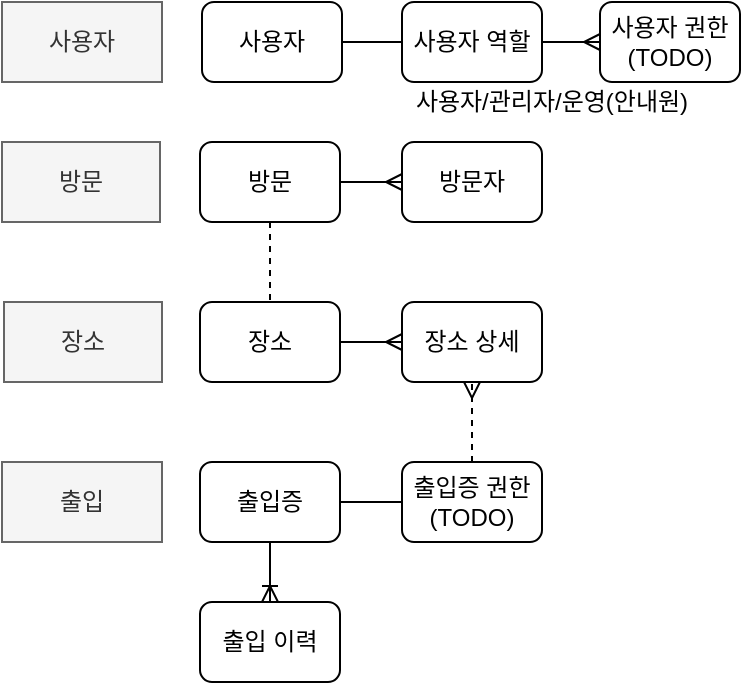 <mxfile version="20.8.13" type="github" pages="2">
  <diagram id="QWwP9Un5VEoM2CtCBYVc" name="도메인 설계">
    <mxGraphModel dx="1195" dy="643" grid="1" gridSize="10" guides="1" tooltips="1" connect="1" arrows="1" fold="1" page="1" pageScale="1" pageWidth="827" pageHeight="1169" math="0" shadow="0">
      <root>
        <mxCell id="0" />
        <mxCell id="1" parent="0" />
        <mxCell id="nuHGvQJRG9zkDbSU7fZk-6" style="edgeStyle=orthogonalEdgeStyle;rounded=0;orthogonalLoop=1;jettySize=auto;html=1;endArrow=none;endFill=0;" edge="1" parent="1" source="754lN28qkboRCpMjGShJ-2" target="7zh3elqIhpMzew2DsxGV-3">
          <mxGeometry relative="1" as="geometry" />
        </mxCell>
        <mxCell id="754lN28qkboRCpMjGShJ-2" value="사용자" style="rounded=1;whiteSpace=wrap;html=1;" vertex="1" parent="1">
          <mxGeometry x="180" y="160" width="70" height="40" as="geometry" />
        </mxCell>
        <mxCell id="nuHGvQJRG9zkDbSU7fZk-1" style="edgeStyle=orthogonalEdgeStyle;rounded=0;orthogonalLoop=1;jettySize=auto;html=1;endArrow=ERmany;endFill=0;" edge="1" parent="1" source="754lN28qkboRCpMjGShJ-3" target="754lN28qkboRCpMjGShJ-4">
          <mxGeometry relative="1" as="geometry" />
        </mxCell>
        <mxCell id="fznWMXSnLKprS9Knl2TP-5" value="" style="edgeStyle=orthogonalEdgeStyle;rounded=0;orthogonalLoop=1;jettySize=auto;html=1;endArrow=none;endFill=0;dashed=1;" edge="1" parent="1" source="754lN28qkboRCpMjGShJ-3" target="754lN28qkboRCpMjGShJ-5">
          <mxGeometry relative="1" as="geometry" />
        </mxCell>
        <mxCell id="754lN28qkboRCpMjGShJ-3" value="방문" style="rounded=1;whiteSpace=wrap;html=1;" vertex="1" parent="1">
          <mxGeometry x="179" y="230" width="70" height="40" as="geometry" />
        </mxCell>
        <mxCell id="754lN28qkboRCpMjGShJ-4" value="방문자" style="rounded=1;whiteSpace=wrap;html=1;" vertex="1" parent="1">
          <mxGeometry x="280" y="230" width="70" height="40" as="geometry" />
        </mxCell>
        <mxCell id="mANpEM9BRWnPySVVCeZb-6" value="" style="edgeStyle=orthogonalEdgeStyle;rounded=0;orthogonalLoop=1;jettySize=auto;html=1;endArrow=ERmany;endFill=0;" edge="1" parent="1" source="754lN28qkboRCpMjGShJ-5" target="mANpEM9BRWnPySVVCeZb-3">
          <mxGeometry relative="1" as="geometry" />
        </mxCell>
        <mxCell id="754lN28qkboRCpMjGShJ-5" value="장소" style="rounded=1;whiteSpace=wrap;html=1;" vertex="1" parent="1">
          <mxGeometry x="179" y="310" width="70" height="40" as="geometry" />
        </mxCell>
        <mxCell id="nuHGvQJRG9zkDbSU7fZk-5" value="" style="edgeStyle=orthogonalEdgeStyle;rounded=0;orthogonalLoop=1;jettySize=auto;html=1;endArrow=ERoneToMany;endFill=0;" edge="1" parent="1" source="754lN28qkboRCpMjGShJ-6" target="754lN28qkboRCpMjGShJ-7">
          <mxGeometry relative="1" as="geometry" />
        </mxCell>
        <mxCell id="fznWMXSnLKprS9Knl2TP-2" style="edgeStyle=orthogonalEdgeStyle;rounded=0;orthogonalLoop=1;jettySize=auto;html=1;endArrow=none;endFill=0;" edge="1" parent="1" source="754lN28qkboRCpMjGShJ-6" target="45QE940-bAWuQuqqXRJ4-1">
          <mxGeometry relative="1" as="geometry" />
        </mxCell>
        <mxCell id="754lN28qkboRCpMjGShJ-6" value="출입증" style="rounded=1;whiteSpace=wrap;html=1;" vertex="1" parent="1">
          <mxGeometry x="179" y="390" width="70" height="40" as="geometry" />
        </mxCell>
        <mxCell id="754lN28qkboRCpMjGShJ-7" value="출입 이력" style="rounded=1;whiteSpace=wrap;html=1;" vertex="1" parent="1">
          <mxGeometry x="179" y="460" width="70" height="40" as="geometry" />
        </mxCell>
        <mxCell id="7zh3elqIhpMzew2DsxGV-2" value="사용자" style="rounded=0;whiteSpace=wrap;html=1;fillColor=#f5f5f5;fontColor=#333333;strokeColor=#666666;" vertex="1" parent="1">
          <mxGeometry x="80" y="160" width="80" height="40" as="geometry" />
        </mxCell>
        <mxCell id="mVQLeRHQkwx-bpA9HWeW-2" style="edgeStyle=orthogonalEdgeStyle;rounded=0;orthogonalLoop=1;jettySize=auto;html=1;entryX=0;entryY=0.5;entryDx=0;entryDy=0;endArrow=ERmany;endFill=0;" edge="1" parent="1" source="7zh3elqIhpMzew2DsxGV-3" target="mVQLeRHQkwx-bpA9HWeW-1">
          <mxGeometry relative="1" as="geometry" />
        </mxCell>
        <mxCell id="7zh3elqIhpMzew2DsxGV-3" value="사용자 역할" style="rounded=1;whiteSpace=wrap;html=1;" vertex="1" parent="1">
          <mxGeometry x="280" y="160" width="70" height="40" as="geometry" />
        </mxCell>
        <mxCell id="7zh3elqIhpMzew2DsxGV-5" value="방문" style="rounded=0;whiteSpace=wrap;html=1;fillColor=#f5f5f5;fontColor=#333333;strokeColor=#666666;" vertex="1" parent="1">
          <mxGeometry x="80" y="230" width="79" height="40" as="geometry" />
        </mxCell>
        <mxCell id="7zh3elqIhpMzew2DsxGV-6" value="출입" style="rounded=0;whiteSpace=wrap;html=1;fillColor=#f5f5f5;fontColor=#333333;strokeColor=#666666;" vertex="1" parent="1">
          <mxGeometry x="80" y="390" width="80" height="40" as="geometry" />
        </mxCell>
        <mxCell id="nuHGvQJRG9zkDbSU7fZk-7" value="사용자/관리자/운영(안내원)" style="text;html=1;strokeColor=none;fillColor=none;align=center;verticalAlign=middle;whiteSpace=wrap;rounded=0;" vertex="1" parent="1">
          <mxGeometry x="280" y="200" width="150" height="20" as="geometry" />
        </mxCell>
        <mxCell id="mANpEM9BRWnPySVVCeZb-2" style="edgeStyle=orthogonalEdgeStyle;rounded=0;orthogonalLoop=1;jettySize=auto;html=1;dashed=1;endArrow=ERmany;endFill=0;exitX=0.5;exitY=0;exitDx=0;exitDy=0;" edge="1" parent="1" source="45QE940-bAWuQuqqXRJ4-1" target="mANpEM9BRWnPySVVCeZb-3">
          <mxGeometry relative="1" as="geometry">
            <mxPoint x="370" y="330" as="targetPoint" />
          </mxGeometry>
        </mxCell>
        <mxCell id="45QE940-bAWuQuqqXRJ4-1" value="출입증 권한&lt;br&gt;(TODO)" style="rounded=1;whiteSpace=wrap;html=1;" vertex="1" parent="1">
          <mxGeometry x="280" y="390" width="70" height="40" as="geometry" />
        </mxCell>
        <mxCell id="GT3uJ5BZ59MgCRdHWCaQ-5" value="장소" style="rounded=0;whiteSpace=wrap;html=1;fillColor=#f5f5f5;fontColor=#333333;strokeColor=#666666;" vertex="1" parent="1">
          <mxGeometry x="81" y="310" width="79" height="40" as="geometry" />
        </mxCell>
        <mxCell id="mANpEM9BRWnPySVVCeZb-3" value="장소 상세" style="rounded=1;whiteSpace=wrap;html=1;" vertex="1" parent="1">
          <mxGeometry x="280" y="310" width="70" height="40" as="geometry" />
        </mxCell>
        <mxCell id="mVQLeRHQkwx-bpA9HWeW-1" value="사용자 권한&lt;br&gt;(TODO)" style="rounded=1;whiteSpace=wrap;html=1;" vertex="1" parent="1">
          <mxGeometry x="379" y="160" width="70" height="40" as="geometry" />
        </mxCell>
      </root>
    </mxGraphModel>
  </diagram>
  <diagram name="엔티티 설계" id="v9lChKMNQOOXa1DIPYGH">
    <mxGraphModel dx="1687" dy="907" grid="1" gridSize="10" guides="1" tooltips="1" connect="1" arrows="1" fold="1" page="1" pageScale="1" pageWidth="827" pageHeight="1169" math="0" shadow="0">
      <root>
        <mxCell id="0" />
        <mxCell id="1" parent="0" />
        <mxCell id="ty4rF7quQ8077Q7QjKNq-1" value="사용자(User)" style="swimlane;whiteSpace=wrap;html=1;startSize=23;fillColor=#eeeeee;strokeColor=#36393d;" vertex="1" parent="1">
          <mxGeometry x="120" y="40" width="340" height="320" as="geometry" />
        </mxCell>
        <mxCell id="ty4rF7quQ8077Q7QjKNq-2" value="행동" style="swimlane;fontStyle=0;childLayout=stackLayout;horizontal=1;startSize=20;horizontalStack=0;resizeParent=1;resizeParentMax=0;resizeLast=0;collapsible=1;marginBottom=0;whiteSpace=wrap;html=1;fillColor=#f5f5f5;strokeColor=#666666;fontColor=#333333;" vertex="1" parent="ty4rF7quQ8077Q7QjKNq-1">
          <mxGeometry x="19" y="200" width="300" height="50" as="geometry" />
        </mxCell>
        <mxCell id="ty4rF7quQ8077Q7QjKNq-4" value="CRUD" style="text;strokeColor=none;fillColor=none;align=left;verticalAlign=middle;spacingLeft=4;spacingRight=4;overflow=hidden;points=[[0,0.5],[1,0.5]];portConstraint=eastwest;rotatable=0;whiteSpace=wrap;html=1;" vertex="1" parent="ty4rF7quQ8077Q7QjKNq-2">
          <mxGeometry y="20" width="300" height="30" as="geometry" />
        </mxCell>
        <object label="속성" id="ty4rF7quQ8077Q7QjKNq-6">
          <mxCell style="swimlane;fontStyle=0;childLayout=stackLayout;horizontal=1;startSize=20;horizontalStack=0;resizeParent=1;resizeParentMax=0;resizeLast=0;collapsible=1;marginBottom=0;whiteSpace=wrap;html=1;fillColor=#f5f5f5;strokeColor=#666666;fontColor=#333333;" vertex="1" parent="ty4rF7quQ8077Q7QjKNq-1">
            <mxGeometry x="20" y="40" width="299" height="140" as="geometry" />
          </mxCell>
        </object>
        <mxCell id="ty4rF7quQ8077Q7QjKNq-7" value="아이디" style="text;strokeColor=none;fillColor=none;align=left;verticalAlign=middle;spacingLeft=4;spacingRight=4;overflow=hidden;points=[[0,0.5],[1,0.5]];portConstraint=eastwest;rotatable=0;whiteSpace=wrap;html=1;" vertex="1" parent="ty4rF7quQ8077Q7QjKNq-6">
          <mxGeometry y="20" width="299" height="30" as="geometry" />
        </mxCell>
        <mxCell id="X4ZEmmM76G-E4tZwa1_b-49" value="사용자 아이디" style="text;strokeColor=none;fillColor=none;align=left;verticalAlign=middle;spacingLeft=4;spacingRight=4;overflow=hidden;points=[[0,0.5],[1,0.5]];portConstraint=eastwest;rotatable=0;whiteSpace=wrap;html=1;" vertex="1" parent="ty4rF7quQ8077Q7QjKNq-6">
          <mxGeometry y="50" width="299" height="30" as="geometry" />
        </mxCell>
        <mxCell id="ty4rF7quQ8077Q7QjKNq-8" value="비밀번호" style="text;strokeColor=none;fillColor=none;align=left;verticalAlign=middle;spacingLeft=4;spacingRight=4;overflow=hidden;points=[[0,0.5],[1,0.5]];portConstraint=eastwest;rotatable=0;whiteSpace=wrap;html=1;" vertex="1" parent="ty4rF7quQ8077Q7QjKNq-6">
          <mxGeometry y="80" width="299" height="30" as="geometry" />
        </mxCell>
        <mxCell id="q15IAEmKMI_8iDPzr35R-40" value="사용자 역할 아이디(TODO)" style="text;strokeColor=none;fillColor=none;align=left;verticalAlign=middle;spacingLeft=4;spacingRight=4;overflow=hidden;points=[[0,0.5],[1,0.5]];portConstraint=eastwest;rotatable=0;whiteSpace=wrap;html=1;" vertex="1" parent="ty4rF7quQ8077Q7QjKNq-6">
          <mxGeometry y="110" width="299" height="30" as="geometry" />
        </mxCell>
        <mxCell id="v3y4hZ3rZIWy8hafN5dY-1" value="장소(Location)" style="swimlane;whiteSpace=wrap;html=1;startSize=23;fillColor=#f5f5f5;strokeColor=#666666;fontColor=#333333;" vertex="1" parent="1">
          <mxGeometry x="860" y="40" width="340" height="320" as="geometry" />
        </mxCell>
        <mxCell id="v3y4hZ3rZIWy8hafN5dY-2" value="행동" style="swimlane;fontStyle=0;childLayout=stackLayout;horizontal=1;startSize=20;horizontalStack=0;resizeParent=1;resizeParentMax=0;resizeLast=0;collapsible=1;marginBottom=0;whiteSpace=wrap;html=1;fillColor=#f5f5f5;strokeColor=#666666;fontColor=#333333;" vertex="1" parent="v3y4hZ3rZIWy8hafN5dY-1">
          <mxGeometry x="19" y="180" width="300" height="50" as="geometry" />
        </mxCell>
        <mxCell id="v3y4hZ3rZIWy8hafN5dY-3" value="CRUD" style="text;strokeColor=none;fillColor=none;align=left;verticalAlign=middle;spacingLeft=4;spacingRight=4;overflow=hidden;points=[[0,0.5],[1,0.5]];portConstraint=eastwest;rotatable=0;whiteSpace=wrap;html=1;" vertex="1" parent="v3y4hZ3rZIWy8hafN5dY-2">
          <mxGeometry y="20" width="300" height="30" as="geometry" />
        </mxCell>
        <mxCell id="v3y4hZ3rZIWy8hafN5dY-6" value="속성" style="swimlane;fontStyle=0;childLayout=stackLayout;horizontal=1;startSize=20;horizontalStack=0;resizeParent=1;resizeParentMax=0;resizeLast=0;collapsible=1;marginBottom=0;whiteSpace=wrap;html=1;fillColor=#f5f5f5;strokeColor=#666666;fontColor=#333333;" vertex="1" parent="v3y4hZ3rZIWy8hafN5dY-1">
          <mxGeometry x="20" y="40" width="299" height="80" as="geometry" />
        </mxCell>
        <mxCell id="v3y4hZ3rZIWy8hafN5dY-7" value="아이디" style="text;strokeColor=none;fillColor=none;align=left;verticalAlign=middle;spacingLeft=4;spacingRight=4;overflow=hidden;points=[[0,0.5],[1,0.5]];portConstraint=eastwest;rotatable=0;whiteSpace=wrap;html=1;" vertex="1" parent="v3y4hZ3rZIWy8hafN5dY-6">
          <mxGeometry y="20" width="299" height="30" as="geometry" />
        </mxCell>
        <mxCell id="v3y4hZ3rZIWy8hafN5dY-8" value="이름" style="text;strokeColor=none;fillColor=none;align=left;verticalAlign=middle;spacingLeft=4;spacingRight=4;overflow=hidden;points=[[0,0.5],[1,0.5]];portConstraint=eastwest;rotatable=0;whiteSpace=wrap;html=1;" vertex="1" parent="v3y4hZ3rZIWy8hafN5dY-6">
          <mxGeometry y="50" width="299" height="30" as="geometry" />
        </mxCell>
        <mxCell id="q15IAEmKMI_8iDPzr35R-1" value="방문(Visit)" style="swimlane;whiteSpace=wrap;html=1;startSize=23;fillColor=#eeeeee;strokeColor=#36393d;" vertex="1" parent="1">
          <mxGeometry x="121" y="425" width="340" height="455" as="geometry" />
        </mxCell>
        <mxCell id="q15IAEmKMI_8iDPzr35R-2" value="행동" style="swimlane;fontStyle=0;childLayout=stackLayout;horizontal=1;startSize=20;horizontalStack=0;resizeParent=1;resizeParentMax=0;resizeLast=0;collapsible=1;marginBottom=0;whiteSpace=wrap;html=1;fillColor=#f5f5f5;strokeColor=#666666;fontColor=#333333;" vertex="1" parent="q15IAEmKMI_8iDPzr35R-1">
          <mxGeometry x="19" y="255" width="300" height="170" as="geometry" />
        </mxCell>
        <mxCell id="q15IAEmKMI_8iDPzr35R-35" value="CRUD" style="text;strokeColor=none;fillColor=none;align=left;verticalAlign=middle;spacingLeft=4;spacingRight=4;overflow=hidden;points=[[0,0.5],[1,0.5]];portConstraint=eastwest;rotatable=0;whiteSpace=wrap;html=1;" vertex="1" parent="q15IAEmKMI_8iDPzr35R-2">
          <mxGeometry y="20" width="300" height="30" as="geometry" />
        </mxCell>
        <mxCell id="q15IAEmKMI_8iDPzr35R-29" value="방문 신청" style="text;strokeColor=none;fillColor=none;align=left;verticalAlign=middle;spacingLeft=4;spacingRight=4;overflow=hidden;points=[[0,0.5],[1,0.5]];portConstraint=eastwest;rotatable=0;whiteSpace=wrap;html=1;" vertex="1" parent="q15IAEmKMI_8iDPzr35R-2">
          <mxGeometry y="50" width="300" height="30" as="geometry" />
        </mxCell>
        <mxCell id="q15IAEmKMI_8iDPzr35R-30" value="방문 승인" style="text;strokeColor=none;fillColor=none;align=left;verticalAlign=middle;spacingLeft=4;spacingRight=4;overflow=hidden;points=[[0,0.5],[1,0.5]];portConstraint=eastwest;rotatable=0;whiteSpace=wrap;html=1;" vertex="1" parent="q15IAEmKMI_8iDPzr35R-2">
          <mxGeometry y="80" width="300" height="30" as="geometry" />
        </mxCell>
        <mxCell id="q15IAEmKMI_8iDPzr35R-32" value="방문 반려" style="text;strokeColor=none;fillColor=none;align=left;verticalAlign=middle;spacingLeft=4;spacingRight=4;overflow=hidden;points=[[0,0.5],[1,0.5]];portConstraint=eastwest;rotatable=0;whiteSpace=wrap;html=1;" vertex="1" parent="q15IAEmKMI_8iDPzr35R-2">
          <mxGeometry y="110" width="300" height="30" as="geometry" />
        </mxCell>
        <mxCell id="q15IAEmKMI_8iDPzr35R-33" value="방문 취소" style="text;strokeColor=none;fillColor=none;align=left;verticalAlign=middle;spacingLeft=4;spacingRight=4;overflow=hidden;points=[[0,0.5],[1,0.5]];portConstraint=eastwest;rotatable=0;whiteSpace=wrap;html=1;" vertex="1" parent="q15IAEmKMI_8iDPzr35R-2">
          <mxGeometry y="140" width="300" height="30" as="geometry" />
        </mxCell>
        <object label="속성" id="q15IAEmKMI_8iDPzr35R-4">
          <mxCell style="swimlane;fontStyle=0;childLayout=stackLayout;horizontal=1;startSize=20;horizontalStack=0;resizeParent=1;resizeParentMax=0;resizeLast=0;collapsible=1;marginBottom=0;whiteSpace=wrap;html=1;fillColor=#f5f5f5;strokeColor=#666666;fontColor=#333333;" vertex="1" parent="q15IAEmKMI_8iDPzr35R-1">
            <mxGeometry x="20" y="40" width="299" height="200" as="geometry" />
          </mxCell>
        </object>
        <mxCell id="q15IAEmKMI_8iDPzr35R-5" value="아이디" style="text;strokeColor=none;fillColor=none;align=left;verticalAlign=middle;spacingLeft=4;spacingRight=4;overflow=hidden;points=[[0,0.5],[1,0.5]];portConstraint=eastwest;rotatable=0;whiteSpace=wrap;html=1;" vertex="1" parent="q15IAEmKMI_8iDPzr35R-4">
          <mxGeometry y="20" width="299" height="30" as="geometry" />
        </mxCell>
        <mxCell id="q15IAEmKMI_8iDPzr35R-6" value="방문일자" style="text;strokeColor=none;fillColor=none;align=left;verticalAlign=middle;spacingLeft=4;spacingRight=4;overflow=hidden;points=[[0,0.5],[1,0.5]];portConstraint=eastwest;rotatable=0;whiteSpace=wrap;html=1;" vertex="1" parent="q15IAEmKMI_8iDPzr35R-4">
          <mxGeometry y="50" width="299" height="30" as="geometry" />
        </mxCell>
        <mxCell id="q15IAEmKMI_8iDPzr35R-9" value="방문 장소 아이디" style="text;strokeColor=none;fillColor=none;align=left;verticalAlign=middle;spacingLeft=4;spacingRight=4;overflow=hidden;points=[[0,0.5],[1,0.5]];portConstraint=eastwest;rotatable=0;whiteSpace=wrap;html=1;" vertex="1" parent="q15IAEmKMI_8iDPzr35R-4">
          <mxGeometry y="80" width="299" height="30" as="geometry" />
        </mxCell>
        <mxCell id="q15IAEmKMI_8iDPzr35R-7" value="방문 사유" style="text;strokeColor=none;fillColor=none;align=left;verticalAlign=middle;spacingLeft=4;spacingRight=4;overflow=hidden;points=[[0,0.5],[1,0.5]];portConstraint=eastwest;rotatable=0;whiteSpace=wrap;html=1;" vertex="1" parent="q15IAEmKMI_8iDPzr35R-4">
          <mxGeometry y="110" width="299" height="30" as="geometry" />
        </mxCell>
        <mxCell id="q15IAEmKMI_8iDPzr35R-31" value="방문 상태(신청/승인/반려/취소)" style="text;strokeColor=none;fillColor=none;align=left;verticalAlign=middle;spacingLeft=4;spacingRight=4;overflow=hidden;points=[[0,0.5],[1,0.5]];portConstraint=eastwest;rotatable=0;whiteSpace=wrap;html=1;" vertex="1" parent="q15IAEmKMI_8iDPzr35R-4">
          <mxGeometry y="140" width="299" height="30" as="geometry" />
        </mxCell>
        <mxCell id="8YPecVrToASmIRIn_Q4e-1" value="신청자(사용자) 아이디" style="text;strokeColor=none;fillColor=none;align=left;verticalAlign=middle;spacingLeft=4;spacingRight=4;overflow=hidden;points=[[0,0.5],[1,0.5]];portConstraint=eastwest;rotatable=0;whiteSpace=wrap;html=1;" vertex="1" parent="q15IAEmKMI_8iDPzr35R-4">
          <mxGeometry y="170" width="299" height="30" as="geometry" />
        </mxCell>
        <mxCell id="q15IAEmKMI_8iDPzr35R-10" value="방문자(Visitor)" style="swimlane;whiteSpace=wrap;html=1;startSize=23;fillColor=#eeeeee;strokeColor=#36393d;" vertex="1" parent="1">
          <mxGeometry x="468" y="425" width="340" height="335" as="geometry" />
        </mxCell>
        <mxCell id="q15IAEmKMI_8iDPzr35R-11" value="행동" style="swimlane;fontStyle=0;childLayout=stackLayout;horizontal=1;startSize=20;horizontalStack=0;resizeParent=1;resizeParentMax=0;resizeLast=0;collapsible=1;marginBottom=0;whiteSpace=wrap;html=1;fillColor=#f5f5f5;strokeColor=#666666;fontColor=#333333;" vertex="1" parent="q15IAEmKMI_8iDPzr35R-10">
          <mxGeometry x="20" y="256" width="300" height="50" as="geometry" />
        </mxCell>
        <mxCell id="q15IAEmKMI_8iDPzr35R-12" value="CRUD" style="text;strokeColor=none;fillColor=none;align=left;verticalAlign=middle;spacingLeft=4;spacingRight=4;overflow=hidden;points=[[0,0.5],[1,0.5]];portConstraint=eastwest;rotatable=0;whiteSpace=wrap;html=1;" vertex="1" parent="q15IAEmKMI_8iDPzr35R-11">
          <mxGeometry y="20" width="300" height="30" as="geometry" />
        </mxCell>
        <object label="속성" id="q15IAEmKMI_8iDPzr35R-13">
          <mxCell style="swimlane;fontStyle=0;childLayout=stackLayout;horizontal=1;startSize=20;horizontalStack=0;resizeParent=1;resizeParentMax=0;resizeLast=0;collapsible=1;marginBottom=0;whiteSpace=wrap;html=1;fillColor=#f5f5f5;strokeColor=#666666;fontColor=#333333;" vertex="1" parent="q15IAEmKMI_8iDPzr35R-10">
            <mxGeometry x="20" y="40" width="299" height="200" as="geometry" />
          </mxCell>
        </object>
        <mxCell id="q15IAEmKMI_8iDPzr35R-14" value="아이디" style="text;strokeColor=none;fillColor=none;align=left;verticalAlign=middle;spacingLeft=4;spacingRight=4;overflow=hidden;points=[[0,0.5],[1,0.5]];portConstraint=eastwest;rotatable=0;whiteSpace=wrap;html=1;" vertex="1" parent="q15IAEmKMI_8iDPzr35R-13">
          <mxGeometry y="20" width="299" height="30" as="geometry" />
        </mxCell>
        <mxCell id="q15IAEmKMI_8iDPzr35R-15" value="이름" style="text;strokeColor=none;fillColor=none;align=left;verticalAlign=middle;spacingLeft=4;spacingRight=4;overflow=hidden;points=[[0,0.5],[1,0.5]];portConstraint=eastwest;rotatable=0;whiteSpace=wrap;html=1;" vertex="1" parent="q15IAEmKMI_8iDPzr35R-13">
          <mxGeometry y="50" width="299" height="30" as="geometry" />
        </mxCell>
        <mxCell id="q15IAEmKMI_8iDPzr35R-16" value="휴대폰 번호" style="text;strokeColor=none;fillColor=none;align=left;verticalAlign=middle;spacingLeft=4;spacingRight=4;overflow=hidden;points=[[0,0.5],[1,0.5]];portConstraint=eastwest;rotatable=0;whiteSpace=wrap;html=1;" vertex="1" parent="q15IAEmKMI_8iDPzr35R-13">
          <mxGeometry y="80" width="299" height="30" as="geometry" />
        </mxCell>
        <mxCell id="q15IAEmKMI_8iDPzr35R-17" value="소속회사/부서" style="text;strokeColor=none;fillColor=none;align=left;verticalAlign=middle;spacingLeft=4;spacingRight=4;overflow=hidden;points=[[0,0.5],[1,0.5]];portConstraint=eastwest;rotatable=0;whiteSpace=wrap;html=1;" vertex="1" parent="q15IAEmKMI_8iDPzr35R-13">
          <mxGeometry y="110" width="299" height="30" as="geometry" />
        </mxCell>
        <mxCell id="q15IAEmKMI_8iDPzr35R-19" value="방문 장소 아이디" style="text;strokeColor=none;fillColor=none;align=left;verticalAlign=middle;spacingLeft=4;spacingRight=4;overflow=hidden;points=[[0,0.5],[1,0.5]];portConstraint=eastwest;rotatable=0;whiteSpace=wrap;html=1;" vertex="1" parent="q15IAEmKMI_8iDPzr35R-13">
          <mxGeometry y="140" width="299" height="30" as="geometry" />
        </mxCell>
        <mxCell id="q15IAEmKMI_8iDPzr35R-43" value="방문 상태(신청/승인/반려/취소)" style="text;strokeColor=none;fillColor=none;align=left;verticalAlign=middle;spacingLeft=4;spacingRight=4;overflow=hidden;points=[[0,0.5],[1,0.5]];portConstraint=eastwest;rotatable=0;whiteSpace=wrap;html=1;" vertex="1" parent="q15IAEmKMI_8iDPzr35R-13">
          <mxGeometry y="170" width="299" height="30" as="geometry" />
        </mxCell>
        <mxCell id="q15IAEmKMI_8iDPzr35R-20" value="출입증(AccessCard)" style="swimlane;whiteSpace=wrap;html=1;startSize=23;fillColor=#eeeeee;strokeColor=#36393d;" vertex="1" parent="1">
          <mxGeometry x="864" y="425" width="340" height="355" as="geometry" />
        </mxCell>
        <mxCell id="q15IAEmKMI_8iDPzr35R-21" value="행동" style="swimlane;fontStyle=0;childLayout=stackLayout;horizontal=1;startSize=20;horizontalStack=0;resizeParent=1;resizeParentMax=0;resizeLast=0;collapsible=1;marginBottom=0;whiteSpace=wrap;html=1;fillColor=#f5f5f5;strokeColor=#666666;fontColor=#333333;" vertex="1" parent="q15IAEmKMI_8iDPzr35R-20">
          <mxGeometry x="20" y="221" width="300" height="110" as="geometry" />
        </mxCell>
        <mxCell id="q15IAEmKMI_8iDPzr35R-22" value="CRUD" style="text;strokeColor=none;fillColor=none;align=left;verticalAlign=middle;spacingLeft=4;spacingRight=4;overflow=hidden;points=[[0,0.5],[1,0.5]];portConstraint=eastwest;rotatable=0;whiteSpace=wrap;html=1;" vertex="1" parent="q15IAEmKMI_8iDPzr35R-21">
          <mxGeometry y="20" width="300" height="30" as="geometry" />
        </mxCell>
        <mxCell id="q15IAEmKMI_8iDPzr35R-36" value="발급" style="text;strokeColor=none;fillColor=none;align=left;verticalAlign=middle;spacingLeft=4;spacingRight=4;overflow=hidden;points=[[0,0.5],[1,0.5]];portConstraint=eastwest;rotatable=0;whiteSpace=wrap;html=1;" vertex="1" parent="q15IAEmKMI_8iDPzr35R-21">
          <mxGeometry y="50" width="300" height="30" as="geometry" />
        </mxCell>
        <mxCell id="q15IAEmKMI_8iDPzr35R-38" value="반납" style="text;strokeColor=none;fillColor=none;align=left;verticalAlign=middle;spacingLeft=4;spacingRight=4;overflow=hidden;points=[[0,0.5],[1,0.5]];portConstraint=eastwest;rotatable=0;whiteSpace=wrap;html=1;" vertex="1" parent="q15IAEmKMI_8iDPzr35R-21">
          <mxGeometry y="80" width="300" height="30" as="geometry" />
        </mxCell>
        <object label="속성" id="q15IAEmKMI_8iDPzr35R-23">
          <mxCell style="swimlane;fontStyle=0;childLayout=stackLayout;horizontal=1;startSize=20;horizontalStack=0;resizeParent=1;resizeParentMax=0;resizeLast=0;collapsible=1;marginBottom=0;whiteSpace=wrap;html=1;fillColor=#f5f5f5;strokeColor=#666666;fontColor=#333333;" vertex="1" parent="q15IAEmKMI_8iDPzr35R-20">
            <mxGeometry x="20" y="40" width="299" height="140" as="geometry" />
          </mxCell>
        </object>
        <mxCell id="q15IAEmKMI_8iDPzr35R-24" value="아이디" style="text;strokeColor=none;fillColor=none;align=left;verticalAlign=middle;spacingLeft=4;spacingRight=4;overflow=hidden;points=[[0,0.5],[1,0.5]];portConstraint=eastwest;rotatable=0;whiteSpace=wrap;html=1;" vertex="1" parent="q15IAEmKMI_8iDPzr35R-23">
          <mxGeometry y="20" width="299" height="30" as="geometry" />
        </mxCell>
        <mxCell id="q15IAEmKMI_8iDPzr35R-25" value="카드번호" style="text;strokeColor=none;fillColor=none;align=left;verticalAlign=middle;spacingLeft=4;spacingRight=4;overflow=hidden;points=[[0,0.5],[1,0.5]];portConstraint=eastwest;rotatable=0;whiteSpace=wrap;html=1;" vertex="1" parent="q15IAEmKMI_8iDPzr35R-23">
          <mxGeometry y="50" width="299" height="30" as="geometry" />
        </mxCell>
        <mxCell id="q15IAEmKMI_8iDPzr35R-26" value="방문자 아이디" style="text;strokeColor=none;fillColor=none;align=left;verticalAlign=middle;spacingLeft=4;spacingRight=4;overflow=hidden;points=[[0,0.5],[1,0.5]];portConstraint=eastwest;rotatable=0;whiteSpace=wrap;html=1;" vertex="1" parent="q15IAEmKMI_8iDPzr35R-23">
          <mxGeometry y="80" width="299" height="30" as="geometry" />
        </mxCell>
        <mxCell id="q15IAEmKMI_8iDPzr35R-39" value="출입증 권한 아이디(TODO)" style="text;strokeColor=none;fillColor=none;align=left;verticalAlign=middle;spacingLeft=4;spacingRight=4;overflow=hidden;points=[[0,0.5],[1,0.5]];portConstraint=eastwest;rotatable=0;whiteSpace=wrap;html=1;" vertex="1" parent="q15IAEmKMI_8iDPzr35R-23">
          <mxGeometry y="110" width="299" height="30" as="geometry" />
        </mxCell>
        <mxCell id="q15IAEmKMI_8iDPzr35R-45" value="출입 이력(AccessHistory)" style="swimlane;whiteSpace=wrap;html=1;startSize=23;fillColor=#eeeeee;strokeColor=#36393d;" vertex="1" parent="1">
          <mxGeometry x="1213" y="425" width="340" height="295" as="geometry" />
        </mxCell>
        <mxCell id="q15IAEmKMI_8iDPzr35R-46" value="행동" style="swimlane;fontStyle=0;childLayout=stackLayout;horizontal=1;startSize=20;horizontalStack=0;resizeParent=1;resizeParentMax=0;resizeLast=0;collapsible=1;marginBottom=0;whiteSpace=wrap;html=1;fillColor=#f5f5f5;strokeColor=#666666;fontColor=#333333;" vertex="1" parent="q15IAEmKMI_8iDPzr35R-45">
          <mxGeometry x="20" y="221" width="300" height="50" as="geometry" />
        </mxCell>
        <mxCell id="q15IAEmKMI_8iDPzr35R-47" value="CR" style="text;strokeColor=none;fillColor=none;align=left;verticalAlign=middle;spacingLeft=4;spacingRight=4;overflow=hidden;points=[[0,0.5],[1,0.5]];portConstraint=eastwest;rotatable=0;whiteSpace=wrap;html=1;" vertex="1" parent="q15IAEmKMI_8iDPzr35R-46">
          <mxGeometry y="20" width="300" height="30" as="geometry" />
        </mxCell>
        <object label="속성" id="q15IAEmKMI_8iDPzr35R-50">
          <mxCell style="swimlane;fontStyle=0;childLayout=stackLayout;horizontal=1;startSize=20;horizontalStack=0;resizeParent=1;resizeParentMax=0;resizeLast=0;collapsible=1;marginBottom=0;whiteSpace=wrap;html=1;fillColor=#f5f5f5;strokeColor=#666666;fontColor=#333333;" vertex="1" parent="q15IAEmKMI_8iDPzr35R-45">
            <mxGeometry x="20" y="40" width="299" height="110" as="geometry" />
          </mxCell>
        </object>
        <mxCell id="q15IAEmKMI_8iDPzr35R-51" value="아이디" style="text;strokeColor=none;fillColor=none;align=left;verticalAlign=middle;spacingLeft=4;spacingRight=4;overflow=hidden;points=[[0,0.5],[1,0.5]];portConstraint=eastwest;rotatable=0;whiteSpace=wrap;html=1;" vertex="1" parent="q15IAEmKMI_8iDPzr35R-50">
          <mxGeometry y="20" width="299" height="30" as="geometry" />
        </mxCell>
        <mxCell id="q15IAEmKMI_8iDPzr35R-55" value="출입증 아이디" style="text;strokeColor=none;fillColor=none;align=left;verticalAlign=middle;spacingLeft=4;spacingRight=4;overflow=hidden;points=[[0,0.5],[1,0.5]];portConstraint=eastwest;rotatable=0;whiteSpace=wrap;html=1;" vertex="1" parent="q15IAEmKMI_8iDPzr35R-50">
          <mxGeometry y="50" width="299" height="30" as="geometry" />
        </mxCell>
        <mxCell id="L_neD5YIio-q1Lp5QhRJ-1" value="방문자 아이디" style="text;strokeColor=none;fillColor=none;align=left;verticalAlign=middle;spacingLeft=4;spacingRight=4;overflow=hidden;points=[[0,0.5],[1,0.5]];portConstraint=eastwest;rotatable=0;whiteSpace=wrap;html=1;" vertex="1" parent="q15IAEmKMI_8iDPzr35R-50">
          <mxGeometry y="80" width="299" height="30" as="geometry" />
        </mxCell>
        <mxCell id="zXcCWofu93P4NrygWIKQ-1" value="사용자 역할(UserRole)" style="swimlane;whiteSpace=wrap;html=1;startSize=23;fillColor=#eeeeee;strokeColor=#36393d;" vertex="1" parent="1">
          <mxGeometry x="480" y="40" width="340" height="320" as="geometry" />
        </mxCell>
        <mxCell id="zXcCWofu93P4NrygWIKQ-2" value="행동" style="swimlane;fontStyle=0;childLayout=stackLayout;horizontal=1;startSize=20;horizontalStack=0;resizeParent=1;resizeParentMax=0;resizeLast=0;collapsible=1;marginBottom=0;whiteSpace=wrap;html=1;fillColor=#f5f5f5;strokeColor=#666666;fontColor=#333333;" vertex="1" parent="zXcCWofu93P4NrygWIKQ-1">
          <mxGeometry x="19" y="200" width="300" height="50" as="geometry" />
        </mxCell>
        <mxCell id="zXcCWofu93P4NrygWIKQ-3" value="CRUD" style="text;strokeColor=none;fillColor=none;align=left;verticalAlign=middle;spacingLeft=4;spacingRight=4;overflow=hidden;points=[[0,0.5],[1,0.5]];portConstraint=eastwest;rotatable=0;whiteSpace=wrap;html=1;" vertex="1" parent="zXcCWofu93P4NrygWIKQ-2">
          <mxGeometry y="20" width="300" height="30" as="geometry" />
        </mxCell>
        <object label="속성" id="zXcCWofu93P4NrygWIKQ-4">
          <mxCell style="swimlane;fontStyle=0;childLayout=stackLayout;horizontal=1;startSize=20;horizontalStack=0;resizeParent=1;resizeParentMax=0;resizeLast=0;collapsible=1;marginBottom=0;whiteSpace=wrap;html=1;fillColor=#f5f5f5;strokeColor=#666666;fontColor=#333333;" vertex="1" parent="zXcCWofu93P4NrygWIKQ-1">
            <mxGeometry x="20" y="40" width="299" height="80" as="geometry" />
          </mxCell>
        </object>
        <mxCell id="zXcCWofu93P4NrygWIKQ-5" value="아이디" style="text;strokeColor=none;fillColor=none;align=left;verticalAlign=middle;spacingLeft=4;spacingRight=4;overflow=hidden;points=[[0,0.5],[1,0.5]];portConstraint=eastwest;rotatable=0;whiteSpace=wrap;html=1;" vertex="1" parent="zXcCWofu93P4NrygWIKQ-4">
          <mxGeometry y="20" width="299" height="30" as="geometry" />
        </mxCell>
        <mxCell id="zXcCWofu93P4NrygWIKQ-6" value="이름(사용자/관리자/운영)" style="text;strokeColor=none;fillColor=none;align=left;verticalAlign=middle;spacingLeft=4;spacingRight=4;overflow=hidden;points=[[0,0.5],[1,0.5]];portConstraint=eastwest;rotatable=0;whiteSpace=wrap;html=1;" vertex="1" parent="zXcCWofu93P4NrygWIKQ-4">
          <mxGeometry y="50" width="299" height="30" as="geometry" />
        </mxCell>
      </root>
    </mxGraphModel>
  </diagram>
</mxfile>
